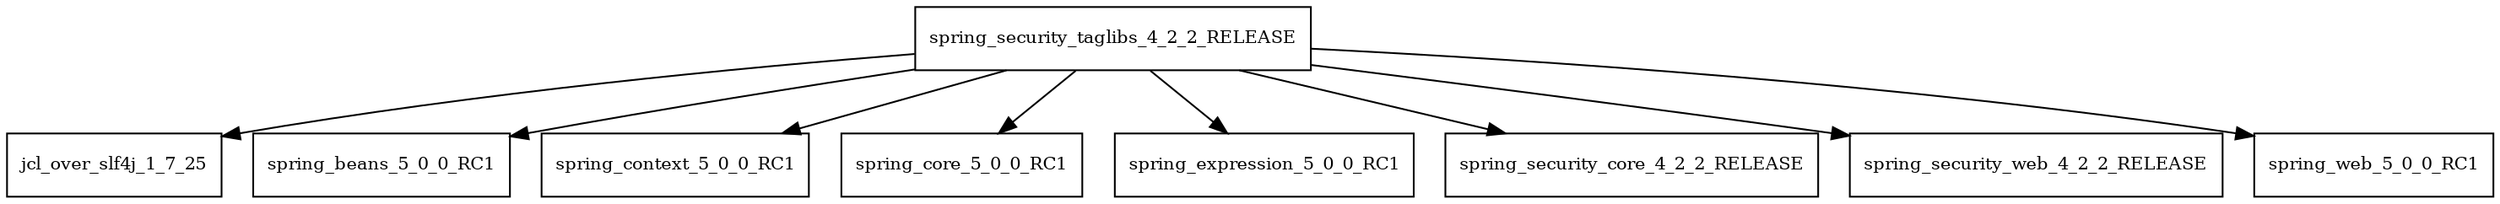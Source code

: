 digraph spring_security_taglibs_4_2_2_RELEASE_dependencies {
  node [shape = box, fontsize=10.0];
  spring_security_taglibs_4_2_2_RELEASE -> jcl_over_slf4j_1_7_25;
  spring_security_taglibs_4_2_2_RELEASE -> spring_beans_5_0_0_RC1;
  spring_security_taglibs_4_2_2_RELEASE -> spring_context_5_0_0_RC1;
  spring_security_taglibs_4_2_2_RELEASE -> spring_core_5_0_0_RC1;
  spring_security_taglibs_4_2_2_RELEASE -> spring_expression_5_0_0_RC1;
  spring_security_taglibs_4_2_2_RELEASE -> spring_security_core_4_2_2_RELEASE;
  spring_security_taglibs_4_2_2_RELEASE -> spring_security_web_4_2_2_RELEASE;
  spring_security_taglibs_4_2_2_RELEASE -> spring_web_5_0_0_RC1;
}
